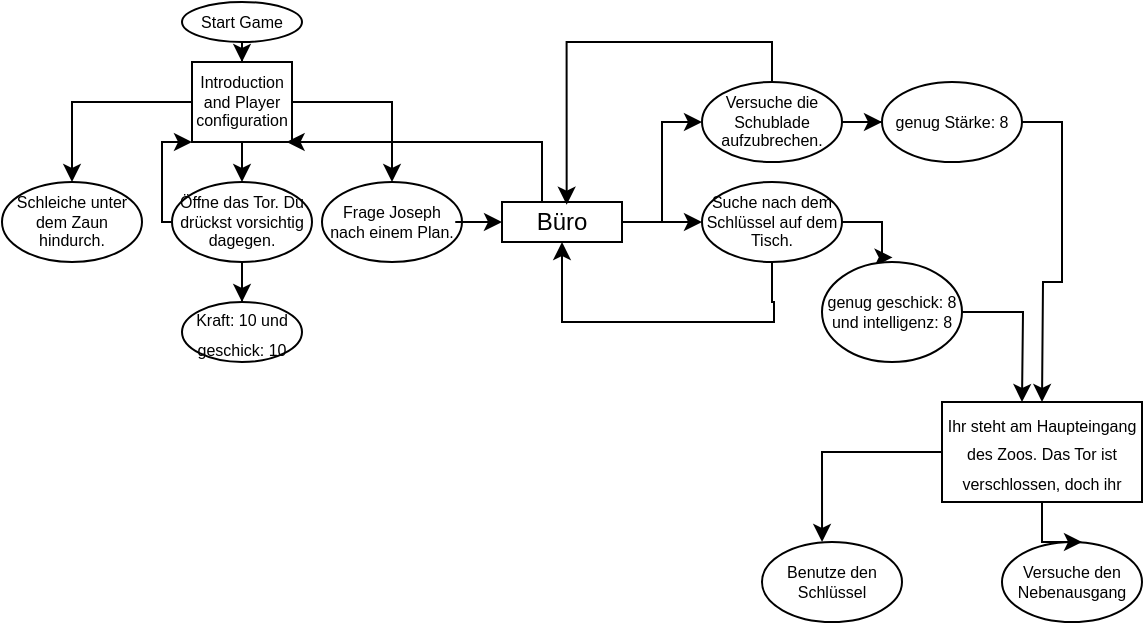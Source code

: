 <mxfile version="27.2.0">
  <diagram name="Page-1" id="RIif-gDYi5K6zud4SCzq">
    <mxGraphModel dx="406" dy="275" grid="1" gridSize="10" guides="1" tooltips="1" connect="1" arrows="1" fold="1" page="1" pageScale="1" pageWidth="850" pageHeight="1100" math="0" shadow="0">
      <root>
        <mxCell id="0" />
        <mxCell id="1" parent="0" />
        <mxCell id="3S9TQO3WpFgLK6pEWjgg-3" style="edgeStyle=orthogonalEdgeStyle;rounded=0;orthogonalLoop=1;jettySize=auto;html=1;entryX=0.5;entryY=0;entryDx=0;entryDy=0;" edge="1" parent="1" source="3S9TQO3WpFgLK6pEWjgg-1" target="3S9TQO3WpFgLK6pEWjgg-2">
          <mxGeometry relative="1" as="geometry" />
        </mxCell>
        <mxCell id="3S9TQO3WpFgLK6pEWjgg-1" value="Start Game" style="ellipse;whiteSpace=wrap;html=1;fontSize=8;" vertex="1" parent="1">
          <mxGeometry x="290" y="20" width="60" height="20" as="geometry" />
        </mxCell>
        <mxCell id="3S9TQO3WpFgLK6pEWjgg-5" style="edgeStyle=orthogonalEdgeStyle;rounded=0;orthogonalLoop=1;jettySize=auto;html=1;entryX=0.5;entryY=0;entryDx=0;entryDy=0;" edge="1" parent="1" source="3S9TQO3WpFgLK6pEWjgg-2" target="3S9TQO3WpFgLK6pEWjgg-4">
          <mxGeometry relative="1" as="geometry">
            <Array as="points">
              <mxPoint x="320" y="110" />
            </Array>
          </mxGeometry>
        </mxCell>
        <mxCell id="3S9TQO3WpFgLK6pEWjgg-7" style="edgeStyle=orthogonalEdgeStyle;rounded=0;orthogonalLoop=1;jettySize=auto;html=1;" edge="1" parent="1" source="3S9TQO3WpFgLK6pEWjgg-2" target="3S9TQO3WpFgLK6pEWjgg-6">
          <mxGeometry relative="1" as="geometry" />
        </mxCell>
        <mxCell id="3S9TQO3WpFgLK6pEWjgg-2" value="Introduction and Player configuration" style="rounded=0;whiteSpace=wrap;html=1;fontSize=8;" vertex="1" parent="1">
          <mxGeometry x="295" y="50" width="50" height="40" as="geometry" />
        </mxCell>
        <mxCell id="3S9TQO3WpFgLK6pEWjgg-16" style="edgeStyle=orthogonalEdgeStyle;rounded=0;orthogonalLoop=1;jettySize=auto;html=1;entryX=0.5;entryY=0;entryDx=0;entryDy=0;" edge="1" parent="1" source="3S9TQO3WpFgLK6pEWjgg-4" target="3S9TQO3WpFgLK6pEWjgg-10">
          <mxGeometry relative="1" as="geometry" />
        </mxCell>
        <mxCell id="3S9TQO3WpFgLK6pEWjgg-18" style="edgeStyle=orthogonalEdgeStyle;rounded=0;orthogonalLoop=1;jettySize=auto;html=1;entryX=0;entryY=1;entryDx=0;entryDy=0;" edge="1" parent="1" source="3S9TQO3WpFgLK6pEWjgg-4" target="3S9TQO3WpFgLK6pEWjgg-2">
          <mxGeometry relative="1" as="geometry">
            <mxPoint x="280" y="90" as="targetPoint" />
            <Array as="points">
              <mxPoint x="280" y="130" />
              <mxPoint x="280" y="90" />
            </Array>
          </mxGeometry>
        </mxCell>
        <mxCell id="3S9TQO3WpFgLK6pEWjgg-4" value="Öffne das Tor. Du drückst vorsichtig dagegen." style="ellipse;whiteSpace=wrap;html=1;fontSize=8;" vertex="1" parent="1">
          <mxGeometry x="285" y="110" width="70" height="40" as="geometry" />
        </mxCell>
        <mxCell id="3S9TQO3WpFgLK6pEWjgg-6" value="Frage Joseph nach einem Plan." style="ellipse;whiteSpace=wrap;html=1;fontSize=8;" vertex="1" parent="1">
          <mxGeometry x="360" y="110" width="70" height="40" as="geometry" />
        </mxCell>
        <mxCell id="3S9TQO3WpFgLK6pEWjgg-8" value="Schleiche unter dem Zaun hindurch." style="ellipse;whiteSpace=wrap;html=1;fontSize=8;" vertex="1" parent="1">
          <mxGeometry x="200" y="110" width="70" height="40" as="geometry" />
        </mxCell>
        <mxCell id="3S9TQO3WpFgLK6pEWjgg-9" style="edgeStyle=orthogonalEdgeStyle;rounded=0;orthogonalLoop=1;jettySize=auto;html=1;exitX=0;exitY=0.5;exitDx=0;exitDy=0;entryX=0.5;entryY=0;entryDx=0;entryDy=0;" edge="1" parent="1" source="3S9TQO3WpFgLK6pEWjgg-2" target="3S9TQO3WpFgLK6pEWjgg-8">
          <mxGeometry relative="1" as="geometry" />
        </mxCell>
        <mxCell id="3S9TQO3WpFgLK6pEWjgg-10" value="&lt;font style=&quot;font-size: 8px;&quot;&gt;Kraft: 10 und geschick: 10&lt;/font&gt;" style="ellipse;whiteSpace=wrap;html=1;" vertex="1" parent="1">
          <mxGeometry x="290" y="170" width="60" height="30" as="geometry" />
        </mxCell>
        <mxCell id="3S9TQO3WpFgLK6pEWjgg-23" value="" style="edgeStyle=orthogonalEdgeStyle;rounded=0;orthogonalLoop=1;jettySize=auto;html=1;entryX=0;entryY=0.5;entryDx=0;entryDy=0;" edge="1" parent="1" source="3S9TQO3WpFgLK6pEWjgg-20" target="3S9TQO3WpFgLK6pEWjgg-22">
          <mxGeometry relative="1" as="geometry" />
        </mxCell>
        <mxCell id="3S9TQO3WpFgLK6pEWjgg-25" style="edgeStyle=orthogonalEdgeStyle;rounded=0;orthogonalLoop=1;jettySize=auto;html=1;entryX=0;entryY=0.5;entryDx=0;entryDy=0;" edge="1" parent="1" source="3S9TQO3WpFgLK6pEWjgg-20" target="3S9TQO3WpFgLK6pEWjgg-24">
          <mxGeometry relative="1" as="geometry" />
        </mxCell>
        <mxCell id="3S9TQO3WpFgLK6pEWjgg-41" style="edgeStyle=orthogonalEdgeStyle;rounded=0;orthogonalLoop=1;jettySize=auto;html=1;entryX=0.946;entryY=0.983;entryDx=0;entryDy=0;entryPerimeter=0;" edge="1" parent="1" source="3S9TQO3WpFgLK6pEWjgg-20" target="3S9TQO3WpFgLK6pEWjgg-2">
          <mxGeometry relative="1" as="geometry">
            <mxPoint x="450" y="40" as="targetPoint" />
            <Array as="points">
              <mxPoint x="470" y="90" />
              <mxPoint x="342" y="90" />
            </Array>
          </mxGeometry>
        </mxCell>
        <mxCell id="3S9TQO3WpFgLK6pEWjgg-20" value="Büro" style="rounded=0;whiteSpace=wrap;html=1;" vertex="1" parent="1">
          <mxGeometry x="450" y="120" width="60" height="20" as="geometry" />
        </mxCell>
        <mxCell id="3S9TQO3WpFgLK6pEWjgg-21" style="edgeStyle=orthogonalEdgeStyle;rounded=0;orthogonalLoop=1;jettySize=auto;html=1;entryX=0.056;entryY=0.517;entryDx=0;entryDy=0;entryPerimeter=0;" edge="1" parent="1">
          <mxGeometry relative="1" as="geometry">
            <mxPoint x="426.636" y="129.98" as="sourcePoint" />
            <mxPoint x="450" y="130.02" as="targetPoint" />
            <Array as="points">
              <mxPoint x="446.64" y="129.68" />
            </Array>
          </mxGeometry>
        </mxCell>
        <mxCell id="3S9TQO3WpFgLK6pEWjgg-29" style="edgeStyle=orthogonalEdgeStyle;rounded=0;orthogonalLoop=1;jettySize=auto;html=1;entryX=0;entryY=0.5;entryDx=0;entryDy=0;" edge="1" parent="1" source="3S9TQO3WpFgLK6pEWjgg-22" target="3S9TQO3WpFgLK6pEWjgg-28">
          <mxGeometry relative="1" as="geometry" />
        </mxCell>
        <mxCell id="3S9TQO3WpFgLK6pEWjgg-31" style="edgeStyle=orthogonalEdgeStyle;rounded=0;orthogonalLoop=1;jettySize=auto;html=1;entryX=0.539;entryY=0.067;entryDx=0;entryDy=0;entryPerimeter=0;" edge="1" parent="1" source="3S9TQO3WpFgLK6pEWjgg-22" target="3S9TQO3WpFgLK6pEWjgg-20">
          <mxGeometry relative="1" as="geometry">
            <mxPoint x="480" y="40" as="targetPoint" />
            <Array as="points">
              <mxPoint x="585" y="40" />
              <mxPoint x="482" y="40" />
            </Array>
          </mxGeometry>
        </mxCell>
        <mxCell id="3S9TQO3WpFgLK6pEWjgg-22" value="Versuche die Schublade aufzubrechen." style="ellipse;whiteSpace=wrap;html=1;fontSize=8;" vertex="1" parent="1">
          <mxGeometry x="550" y="60" width="70" height="40" as="geometry" />
        </mxCell>
        <mxCell id="3S9TQO3WpFgLK6pEWjgg-35" style="edgeStyle=orthogonalEdgeStyle;rounded=0;orthogonalLoop=1;jettySize=auto;html=1;entryX=0.5;entryY=1;entryDx=0;entryDy=0;" edge="1" parent="1" source="3S9TQO3WpFgLK6pEWjgg-24" target="3S9TQO3WpFgLK6pEWjgg-20">
          <mxGeometry relative="1" as="geometry">
            <mxPoint x="480" y="180" as="targetPoint" />
            <Array as="points">
              <mxPoint x="585" y="170" />
              <mxPoint x="586" y="170" />
              <mxPoint x="586" y="180" />
              <mxPoint x="480" y="180" />
            </Array>
          </mxGeometry>
        </mxCell>
        <mxCell id="3S9TQO3WpFgLK6pEWjgg-38" style="edgeStyle=orthogonalEdgeStyle;rounded=0;orthogonalLoop=1;jettySize=auto;html=1;entryX=0.504;entryY=-0.046;entryDx=0;entryDy=0;entryPerimeter=0;" edge="1" parent="1" source="3S9TQO3WpFgLK6pEWjgg-24" target="3S9TQO3WpFgLK6pEWjgg-37">
          <mxGeometry relative="1" as="geometry">
            <mxPoint x="640" y="150" as="targetPoint" />
            <Array as="points">
              <mxPoint x="640" y="130" />
            </Array>
          </mxGeometry>
        </mxCell>
        <mxCell id="3S9TQO3WpFgLK6pEWjgg-24" value="&lt;p data-end=&quot;2109&quot; data-start=&quot;2054&quot;&gt;Suche nach dem Schlüssel auf dem Tisch.&lt;/p&gt;" style="ellipse;whiteSpace=wrap;html=1;fontSize=8;" vertex="1" parent="1">
          <mxGeometry x="550" y="110" width="70" height="40" as="geometry" />
        </mxCell>
        <mxCell id="3S9TQO3WpFgLK6pEWjgg-28" value="genug Stärke: 8" style="ellipse;whiteSpace=wrap;html=1;fontSize=8;" vertex="1" parent="1">
          <mxGeometry x="640" y="60" width="70" height="40" as="geometry" />
        </mxCell>
        <mxCell id="3S9TQO3WpFgLK6pEWjgg-33" style="edgeStyle=orthogonalEdgeStyle;rounded=0;orthogonalLoop=1;jettySize=auto;html=1;entryX=0.625;entryY=0;entryDx=0;entryDy=0;entryPerimeter=0;" edge="1" parent="1" source="3S9TQO3WpFgLK6pEWjgg-28">
          <mxGeometry relative="1" as="geometry">
            <mxPoint x="720" y="220" as="targetPoint" />
          </mxGeometry>
        </mxCell>
        <mxCell id="3S9TQO3WpFgLK6pEWjgg-39" style="edgeStyle=orthogonalEdgeStyle;rounded=0;orthogonalLoop=1;jettySize=auto;html=1;entryX=0.5;entryY=0;entryDx=0;entryDy=0;" edge="1" parent="1" source="3S9TQO3WpFgLK6pEWjgg-37">
          <mxGeometry relative="1" as="geometry">
            <mxPoint x="710" y="220" as="targetPoint" />
          </mxGeometry>
        </mxCell>
        <mxCell id="3S9TQO3WpFgLK6pEWjgg-37" value="genug geschick: 8 und intelligenz: 8" style="ellipse;whiteSpace=wrap;html=1;fontSize=8;" vertex="1" parent="1">
          <mxGeometry x="610" y="150" width="70" height="50" as="geometry" />
        </mxCell>
        <mxCell id="3S9TQO3WpFgLK6pEWjgg-40" value="&lt;span style=&quot;font-size: 8px;&quot;&gt;Ihr steht am Haupteingang des Zoos. Das Tor ist verschlossen, doch ihr&lt;/span&gt;" style="rounded=0;whiteSpace=wrap;html=1;" vertex="1" parent="1">
          <mxGeometry x="670" y="220" width="100" height="50" as="geometry" />
        </mxCell>
        <mxCell id="3S9TQO3WpFgLK6pEWjgg-43" value="Benutze den Schlüssel" style="ellipse;whiteSpace=wrap;html=1;fontSize=8;" vertex="1" parent="1">
          <mxGeometry x="580" y="290" width="70" height="40" as="geometry" />
        </mxCell>
        <mxCell id="3S9TQO3WpFgLK6pEWjgg-44" style="edgeStyle=orthogonalEdgeStyle;rounded=0;orthogonalLoop=1;jettySize=auto;html=1;entryX=0.429;entryY=0;entryDx=0;entryDy=0;entryPerimeter=0;" edge="1" parent="1" source="3S9TQO3WpFgLK6pEWjgg-40" target="3S9TQO3WpFgLK6pEWjgg-43">
          <mxGeometry relative="1" as="geometry" />
        </mxCell>
        <mxCell id="3S9TQO3WpFgLK6pEWjgg-45" value="Versuche den Nebenausgang" style="ellipse;whiteSpace=wrap;html=1;fontSize=8;" vertex="1" parent="1">
          <mxGeometry x="700" y="290" width="70" height="40" as="geometry" />
        </mxCell>
        <mxCell id="3S9TQO3WpFgLK6pEWjgg-46" style="edgeStyle=orthogonalEdgeStyle;rounded=0;orthogonalLoop=1;jettySize=auto;html=1;entryX=0.571;entryY=0;entryDx=0;entryDy=0;entryPerimeter=0;" edge="1" parent="1" source="3S9TQO3WpFgLK6pEWjgg-40" target="3S9TQO3WpFgLK6pEWjgg-45">
          <mxGeometry relative="1" as="geometry" />
        </mxCell>
      </root>
    </mxGraphModel>
  </diagram>
</mxfile>
